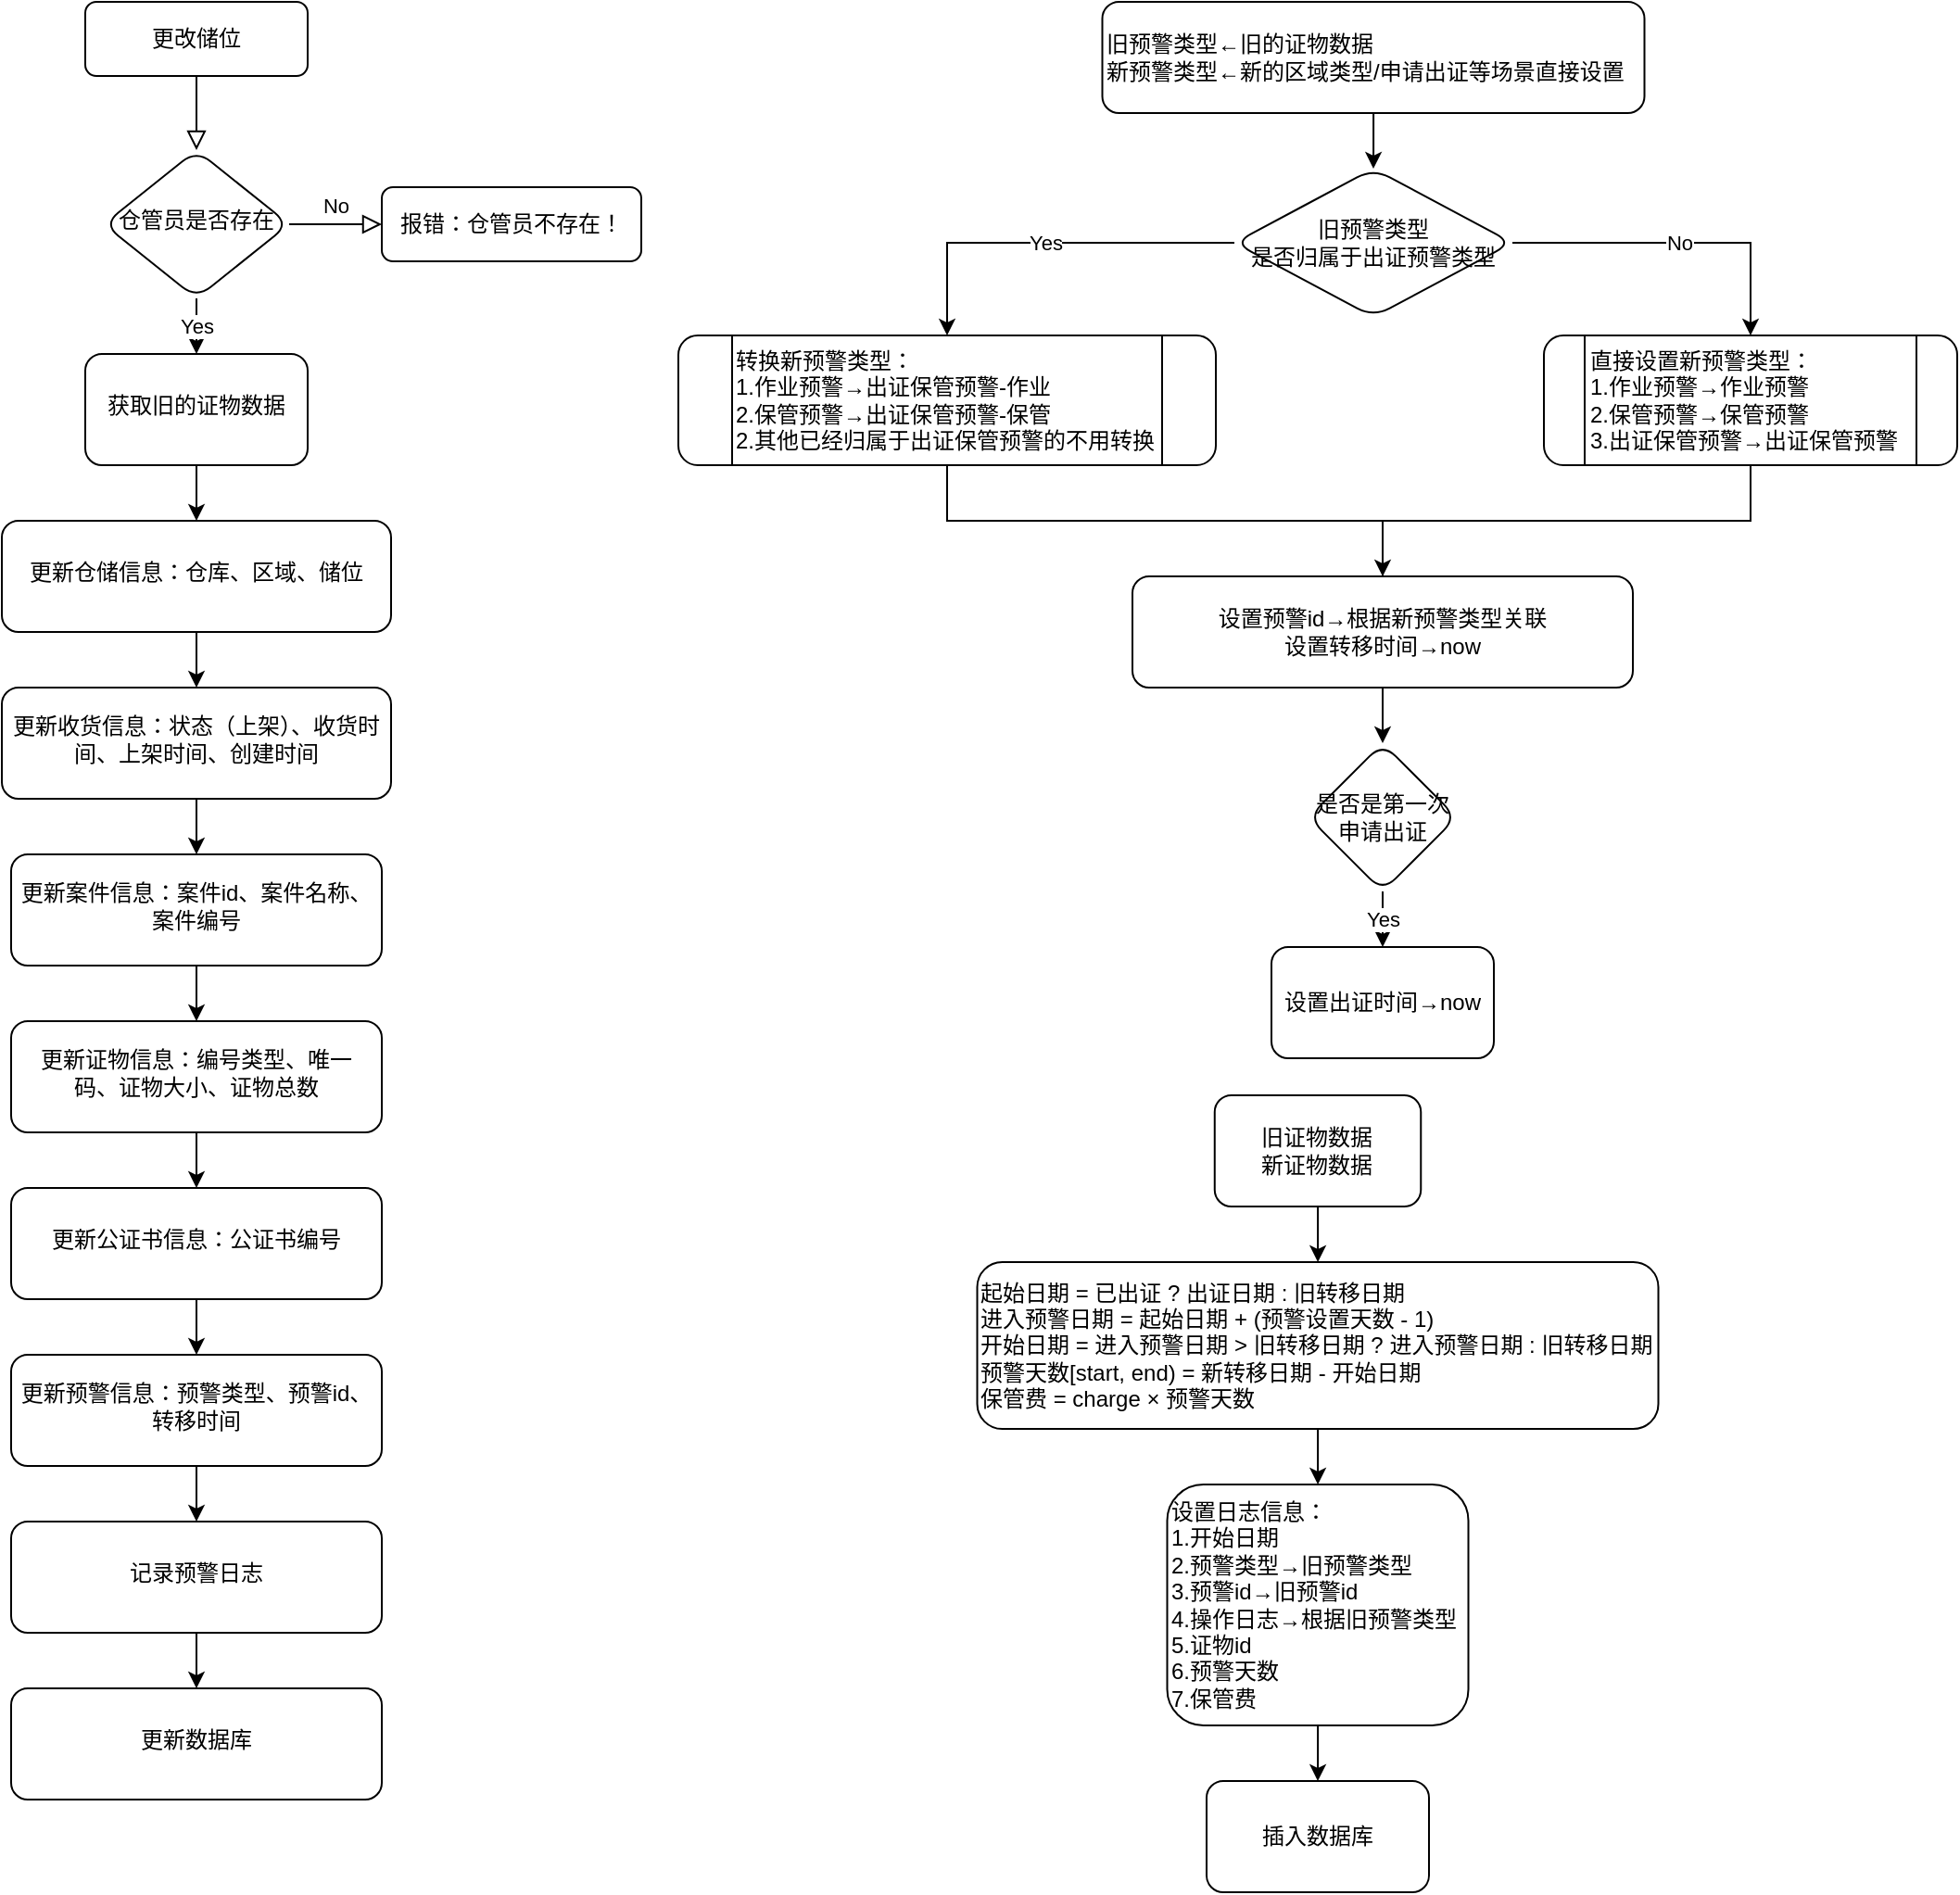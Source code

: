 <mxfile version="16.4.3" type="github">
  <diagram id="C5RBs43oDa-KdzZeNtuy" name="Page-1">
    <mxGraphModel dx="1185" dy="627" grid="1" gridSize="10" guides="1" tooltips="1" connect="1" arrows="1" fold="1" page="1" pageScale="1" pageWidth="827" pageHeight="1169" math="0" shadow="0">
      <root>
        <mxCell id="WIyWlLk6GJQsqaUBKTNV-0" />
        <mxCell id="WIyWlLk6GJQsqaUBKTNV-1" parent="WIyWlLk6GJQsqaUBKTNV-0" />
        <mxCell id="WIyWlLk6GJQsqaUBKTNV-2" value="" style="rounded=0;html=1;jettySize=auto;orthogonalLoop=1;fontSize=11;endArrow=block;endFill=0;endSize=8;strokeWidth=1;shadow=0;labelBackgroundColor=none;edgeStyle=orthogonalEdgeStyle;" parent="WIyWlLk6GJQsqaUBKTNV-1" source="WIyWlLk6GJQsqaUBKTNV-3" target="WIyWlLk6GJQsqaUBKTNV-6" edge="1">
          <mxGeometry relative="1" as="geometry" />
        </mxCell>
        <mxCell id="WIyWlLk6GJQsqaUBKTNV-3" value="更改储位" style="rounded=1;whiteSpace=wrap;html=1;fontSize=12;glass=0;strokeWidth=1;shadow=0;" parent="WIyWlLk6GJQsqaUBKTNV-1" vertex="1">
          <mxGeometry x="160" y="90" width="120" height="40" as="geometry" />
        </mxCell>
        <mxCell id="WIyWlLk6GJQsqaUBKTNV-5" value="No" style="edgeStyle=orthogonalEdgeStyle;rounded=0;html=1;jettySize=auto;orthogonalLoop=1;fontSize=11;endArrow=block;endFill=0;endSize=8;strokeWidth=1;shadow=0;labelBackgroundColor=none;" parent="WIyWlLk6GJQsqaUBKTNV-1" source="WIyWlLk6GJQsqaUBKTNV-6" target="WIyWlLk6GJQsqaUBKTNV-7" edge="1">
          <mxGeometry y="10" relative="1" as="geometry">
            <mxPoint as="offset" />
          </mxGeometry>
        </mxCell>
        <mxCell id="PesEr1MudBadnEUVHpRX-34" value="Yes" style="edgeStyle=orthogonalEdgeStyle;rounded=0;orthogonalLoop=1;jettySize=auto;html=1;" edge="1" parent="WIyWlLk6GJQsqaUBKTNV-1" source="WIyWlLk6GJQsqaUBKTNV-6" target="PesEr1MudBadnEUVHpRX-33">
          <mxGeometry relative="1" as="geometry" />
        </mxCell>
        <mxCell id="WIyWlLk6GJQsqaUBKTNV-6" value="仓管员是否存在" style="rhombus;whiteSpace=wrap;html=1;shadow=0;fontFamily=Helvetica;fontSize=12;align=center;strokeWidth=1;spacing=6;spacingTop=-4;rounded=1;" parent="WIyWlLk6GJQsqaUBKTNV-1" vertex="1">
          <mxGeometry x="170" y="170" width="100" height="80" as="geometry" />
        </mxCell>
        <mxCell id="WIyWlLk6GJQsqaUBKTNV-7" value="报错：仓管员不存在！" style="rounded=1;whiteSpace=wrap;html=1;fontSize=12;glass=0;strokeWidth=1;shadow=0;" parent="WIyWlLk6GJQsqaUBKTNV-1" vertex="1">
          <mxGeometry x="320" y="190" width="140" height="40" as="geometry" />
        </mxCell>
        <mxCell id="PesEr1MudBadnEUVHpRX-6" value="" style="edgeStyle=orthogonalEdgeStyle;rounded=0;orthogonalLoop=1;jettySize=auto;html=1;" edge="1" parent="WIyWlLk6GJQsqaUBKTNV-1" source="PesEr1MudBadnEUVHpRX-3" target="PesEr1MudBadnEUVHpRX-5">
          <mxGeometry relative="1" as="geometry" />
        </mxCell>
        <mxCell id="PesEr1MudBadnEUVHpRX-3" value="更新仓储信息：仓库、区域、储位" style="rounded=1;whiteSpace=wrap;html=1;shadow=0;strokeWidth=1;spacing=6;spacingTop=-4;" vertex="1" parent="WIyWlLk6GJQsqaUBKTNV-1">
          <mxGeometry x="115" y="370" width="210" height="60" as="geometry" />
        </mxCell>
        <mxCell id="PesEr1MudBadnEUVHpRX-8" value="" style="edgeStyle=orthogonalEdgeStyle;rounded=0;orthogonalLoop=1;jettySize=auto;html=1;" edge="1" parent="WIyWlLk6GJQsqaUBKTNV-1" source="PesEr1MudBadnEUVHpRX-5" target="PesEr1MudBadnEUVHpRX-7">
          <mxGeometry relative="1" as="geometry" />
        </mxCell>
        <mxCell id="PesEr1MudBadnEUVHpRX-5" value="更新收货信息：状态（上架）、收货时间、上架时间、创建时间" style="whiteSpace=wrap;html=1;rounded=1;shadow=0;strokeWidth=1;spacing=6;spacingTop=-4;" vertex="1" parent="WIyWlLk6GJQsqaUBKTNV-1">
          <mxGeometry x="115" y="460" width="210" height="60" as="geometry" />
        </mxCell>
        <mxCell id="PesEr1MudBadnEUVHpRX-10" value="" style="edgeStyle=orthogonalEdgeStyle;rounded=0;orthogonalLoop=1;jettySize=auto;html=1;" edge="1" parent="WIyWlLk6GJQsqaUBKTNV-1" source="PesEr1MudBadnEUVHpRX-7" target="PesEr1MudBadnEUVHpRX-9">
          <mxGeometry relative="1" as="geometry" />
        </mxCell>
        <mxCell id="PesEr1MudBadnEUVHpRX-7" value="更新案件信息：案件id、案件名称、案件编号" style="rounded=1;whiteSpace=wrap;html=1;shadow=0;strokeWidth=1;spacing=6;spacingTop=-4;" vertex="1" parent="WIyWlLk6GJQsqaUBKTNV-1">
          <mxGeometry x="120" y="550" width="200" height="60" as="geometry" />
        </mxCell>
        <mxCell id="PesEr1MudBadnEUVHpRX-12" value="" style="edgeStyle=orthogonalEdgeStyle;rounded=0;orthogonalLoop=1;jettySize=auto;html=1;" edge="1" parent="WIyWlLk6GJQsqaUBKTNV-1" source="PesEr1MudBadnEUVHpRX-9" target="PesEr1MudBadnEUVHpRX-11">
          <mxGeometry relative="1" as="geometry" />
        </mxCell>
        <mxCell id="PesEr1MudBadnEUVHpRX-9" value="更新证物信息：编号类型、唯一码、证物大小、证物总数" style="whiteSpace=wrap;html=1;rounded=1;shadow=0;strokeWidth=1;spacing=6;spacingTop=-4;" vertex="1" parent="WIyWlLk6GJQsqaUBKTNV-1">
          <mxGeometry x="120" y="640" width="200" height="60" as="geometry" />
        </mxCell>
        <mxCell id="PesEr1MudBadnEUVHpRX-14" value="" style="edgeStyle=orthogonalEdgeStyle;rounded=0;orthogonalLoop=1;jettySize=auto;html=1;" edge="1" parent="WIyWlLk6GJQsqaUBKTNV-1" source="PesEr1MudBadnEUVHpRX-11" target="PesEr1MudBadnEUVHpRX-13">
          <mxGeometry relative="1" as="geometry" />
        </mxCell>
        <mxCell id="PesEr1MudBadnEUVHpRX-11" value="更新公证书信息：公证书编号" style="whiteSpace=wrap;html=1;rounded=1;shadow=0;strokeWidth=1;spacing=6;spacingTop=-4;" vertex="1" parent="WIyWlLk6GJQsqaUBKTNV-1">
          <mxGeometry x="120" y="730" width="200" height="60" as="geometry" />
        </mxCell>
        <mxCell id="PesEr1MudBadnEUVHpRX-20" value="" style="edgeStyle=orthogonalEdgeStyle;rounded=0;orthogonalLoop=1;jettySize=auto;html=1;" edge="1" parent="WIyWlLk6GJQsqaUBKTNV-1" source="PesEr1MudBadnEUVHpRX-13" target="PesEr1MudBadnEUVHpRX-19">
          <mxGeometry relative="1" as="geometry" />
        </mxCell>
        <mxCell id="PesEr1MudBadnEUVHpRX-13" value="更新预警信息：预警类型、预警id、转移时间" style="whiteSpace=wrap;html=1;rounded=1;shadow=0;strokeWidth=1;spacing=6;spacingTop=-4;" vertex="1" parent="WIyWlLk6GJQsqaUBKTNV-1">
          <mxGeometry x="120" y="820" width="200" height="60" as="geometry" />
        </mxCell>
        <mxCell id="PesEr1MudBadnEUVHpRX-22" value="" style="edgeStyle=orthogonalEdgeStyle;rounded=0;orthogonalLoop=1;jettySize=auto;html=1;" edge="1" parent="WIyWlLk6GJQsqaUBKTNV-1" source="PesEr1MudBadnEUVHpRX-19" target="PesEr1MudBadnEUVHpRX-21">
          <mxGeometry relative="1" as="geometry" />
        </mxCell>
        <mxCell id="PesEr1MudBadnEUVHpRX-19" value="记录预警日志" style="whiteSpace=wrap;html=1;rounded=1;shadow=0;strokeWidth=1;spacing=6;spacingTop=-4;" vertex="1" parent="WIyWlLk6GJQsqaUBKTNV-1">
          <mxGeometry x="120" y="910" width="200" height="60" as="geometry" />
        </mxCell>
        <mxCell id="PesEr1MudBadnEUVHpRX-21" value="更新数据库" style="whiteSpace=wrap;html=1;rounded=1;shadow=0;strokeWidth=1;spacing=6;spacingTop=-4;" vertex="1" parent="WIyWlLk6GJQsqaUBKTNV-1">
          <mxGeometry x="120" y="1000" width="200" height="60" as="geometry" />
        </mxCell>
        <mxCell id="PesEr1MudBadnEUVHpRX-35" value="" style="edgeStyle=orthogonalEdgeStyle;rounded=0;orthogonalLoop=1;jettySize=auto;html=1;" edge="1" parent="WIyWlLk6GJQsqaUBKTNV-1" source="PesEr1MudBadnEUVHpRX-33" target="PesEr1MudBadnEUVHpRX-3">
          <mxGeometry relative="1" as="geometry" />
        </mxCell>
        <mxCell id="PesEr1MudBadnEUVHpRX-33" value="获取旧的证物数据" style="rounded=1;whiteSpace=wrap;html=1;shadow=0;strokeWidth=1;spacing=6;spacingTop=-4;" vertex="1" parent="WIyWlLk6GJQsqaUBKTNV-1">
          <mxGeometry x="160" y="280" width="120" height="60" as="geometry" />
        </mxCell>
        <mxCell id="PesEr1MudBadnEUVHpRX-41" value="" style="edgeStyle=orthogonalEdgeStyle;rounded=0;orthogonalLoop=1;jettySize=auto;html=1;" edge="1" parent="WIyWlLk6GJQsqaUBKTNV-1" source="PesEr1MudBadnEUVHpRX-39" target="PesEr1MudBadnEUVHpRX-40">
          <mxGeometry relative="1" as="geometry" />
        </mxCell>
        <mxCell id="PesEr1MudBadnEUVHpRX-39" value="&lt;div align=&quot;left&quot;&gt;旧预警类型←旧的证物数据&lt;/div&gt;&lt;div align=&quot;left&quot;&gt;新预警类型←新的区域类型/申请出证等场景直接设置&lt;/div&gt;" style="rounded=1;whiteSpace=wrap;html=1;fontSize=12;glass=0;strokeWidth=1;shadow=0;align=left;" vertex="1" parent="WIyWlLk6GJQsqaUBKTNV-1">
          <mxGeometry x="708.75" y="90" width="292.5" height="60" as="geometry" />
        </mxCell>
        <mxCell id="PesEr1MudBadnEUVHpRX-45" value="Yes" style="edgeStyle=orthogonalEdgeStyle;rounded=0;orthogonalLoop=1;jettySize=auto;html=1;" edge="1" parent="WIyWlLk6GJQsqaUBKTNV-1" source="PesEr1MudBadnEUVHpRX-40" target="PesEr1MudBadnEUVHpRX-44">
          <mxGeometry relative="1" as="geometry" />
        </mxCell>
        <mxCell id="PesEr1MudBadnEUVHpRX-47" value="No" style="edgeStyle=orthogonalEdgeStyle;rounded=0;orthogonalLoop=1;jettySize=auto;html=1;" edge="1" parent="WIyWlLk6GJQsqaUBKTNV-1" source="PesEr1MudBadnEUVHpRX-40" target="PesEr1MudBadnEUVHpRX-46">
          <mxGeometry relative="1" as="geometry" />
        </mxCell>
        <mxCell id="PesEr1MudBadnEUVHpRX-40" value="&lt;div&gt;旧预警类型&lt;/div&gt;&lt;div&gt;是否归属于出证预警类型&lt;/div&gt;" style="rhombus;whiteSpace=wrap;html=1;rounded=1;glass=0;strokeWidth=1;shadow=0;" vertex="1" parent="WIyWlLk6GJQsqaUBKTNV-1">
          <mxGeometry x="780" y="180" width="150" height="80" as="geometry" />
        </mxCell>
        <mxCell id="PesEr1MudBadnEUVHpRX-49" value="" style="edgeStyle=orthogonalEdgeStyle;rounded=0;orthogonalLoop=1;jettySize=auto;html=1;" edge="1" parent="WIyWlLk6GJQsqaUBKTNV-1" source="PesEr1MudBadnEUVHpRX-44" target="PesEr1MudBadnEUVHpRX-48">
          <mxGeometry relative="1" as="geometry">
            <Array as="points">
              <mxPoint x="625" y="370" />
              <mxPoint x="860" y="370" />
            </Array>
          </mxGeometry>
        </mxCell>
        <mxCell id="PesEr1MudBadnEUVHpRX-44" value="&lt;div&gt;转换新预警类型：&lt;/div&gt;&lt;div&gt;1.作业预警→出证保管预警-作业&lt;/div&gt;&lt;div&gt;2.保管预警→出证保管预警-保管&lt;/div&gt;&lt;div&gt;2.其他已经归属于出证保管预警的不用转换&lt;br&gt;&lt;/div&gt;" style="shape=process;whiteSpace=wrap;html=1;backgroundOutline=1;rounded=1;glass=0;strokeWidth=1;shadow=0;align=left;verticalAlign=top;" vertex="1" parent="WIyWlLk6GJQsqaUBKTNV-1">
          <mxGeometry x="480" y="270" width="290" height="70" as="geometry" />
        </mxCell>
        <mxCell id="PesEr1MudBadnEUVHpRX-50" style="edgeStyle=orthogonalEdgeStyle;rounded=0;orthogonalLoop=1;jettySize=auto;html=1;entryX=0.5;entryY=0;entryDx=0;entryDy=0;endArrow=none;endFill=0;" edge="1" parent="WIyWlLk6GJQsqaUBKTNV-1" source="PesEr1MudBadnEUVHpRX-46" target="PesEr1MudBadnEUVHpRX-48">
          <mxGeometry relative="1" as="geometry">
            <Array as="points">
              <mxPoint x="1059" y="370" />
              <mxPoint x="860" y="370" />
            </Array>
          </mxGeometry>
        </mxCell>
        <mxCell id="PesEr1MudBadnEUVHpRX-46" value="&lt;div&gt;直接设置新预警类型：&lt;/div&gt;&lt;div&gt;1.作业预警→作业预警&lt;/div&gt;&lt;div&gt;2.保管预警→保管预警&lt;/div&gt;&lt;div&gt;3.出证保管预警→出证保管预警&lt;br&gt;&lt;/div&gt;" style="shape=process;whiteSpace=wrap;html=1;backgroundOutline=1;rounded=1;glass=0;strokeWidth=1;shadow=0;align=left;verticalAlign=top;" vertex="1" parent="WIyWlLk6GJQsqaUBKTNV-1">
          <mxGeometry x="947" y="270" width="223" height="70" as="geometry" />
        </mxCell>
        <mxCell id="PesEr1MudBadnEUVHpRX-53" value="" style="edgeStyle=orthogonalEdgeStyle;rounded=0;orthogonalLoop=1;jettySize=auto;html=1;endArrow=classic;endFill=1;" edge="1" parent="WIyWlLk6GJQsqaUBKTNV-1" source="PesEr1MudBadnEUVHpRX-48" target="PesEr1MudBadnEUVHpRX-52">
          <mxGeometry relative="1" as="geometry" />
        </mxCell>
        <mxCell id="PesEr1MudBadnEUVHpRX-48" value="&lt;div&gt;设置预警id→根据新预警类型关联&lt;/div&gt;&lt;div&gt;设置转移时间→now&lt;br&gt;&lt;/div&gt;" style="whiteSpace=wrap;html=1;align=center;verticalAlign=middle;rounded=1;glass=0;strokeWidth=1;shadow=0;" vertex="1" parent="WIyWlLk6GJQsqaUBKTNV-1">
          <mxGeometry x="725" y="400" width="270" height="60" as="geometry" />
        </mxCell>
        <mxCell id="PesEr1MudBadnEUVHpRX-55" value="Yes" style="edgeStyle=orthogonalEdgeStyle;rounded=0;orthogonalLoop=1;jettySize=auto;html=1;endArrow=classic;endFill=1;" edge="1" parent="WIyWlLk6GJQsqaUBKTNV-1" source="PesEr1MudBadnEUVHpRX-52" target="PesEr1MudBadnEUVHpRX-54">
          <mxGeometry relative="1" as="geometry" />
        </mxCell>
        <mxCell id="PesEr1MudBadnEUVHpRX-52" value="是否是第一次申请出证" style="rhombus;whiteSpace=wrap;html=1;rounded=1;glass=0;strokeWidth=1;shadow=0;" vertex="1" parent="WIyWlLk6GJQsqaUBKTNV-1">
          <mxGeometry x="820" y="490" width="80" height="80" as="geometry" />
        </mxCell>
        <mxCell id="PesEr1MudBadnEUVHpRX-54" value="设置出证时间→now" style="whiteSpace=wrap;html=1;rounded=1;glass=0;strokeWidth=1;shadow=0;" vertex="1" parent="WIyWlLk6GJQsqaUBKTNV-1">
          <mxGeometry x="800" y="600" width="120" height="60" as="geometry" />
        </mxCell>
        <mxCell id="PesEr1MudBadnEUVHpRX-73" value="" style="edgeStyle=orthogonalEdgeStyle;rounded=0;orthogonalLoop=1;jettySize=auto;html=1;endArrow=classic;endFill=1;" edge="1" parent="WIyWlLk6GJQsqaUBKTNV-1" source="PesEr1MudBadnEUVHpRX-57" target="PesEr1MudBadnEUVHpRX-72">
          <mxGeometry relative="1" as="geometry" />
        </mxCell>
        <mxCell id="PesEr1MudBadnEUVHpRX-57" value="&lt;div&gt;起始日期 = 已出证 ? 出证日期 : 旧转移日期&lt;br&gt;&lt;/div&gt;&lt;div&gt;进入预警日期 = 起始日期 + (预警设置天数 - 1)&lt;/div&gt;&lt;div&gt;开始日期 = 进入预警日期 &amp;gt; 旧转移日期 ? 进入预警日期 : 旧转移日期&lt;/div&gt;&lt;div&gt;预警天数[start, end) = 新转移日期 - 开始日期&lt;/div&gt;&lt;div&gt;保管费 = charge × 预警天数&lt;br&gt;&lt;/div&gt;" style="rounded=1;whiteSpace=wrap;html=1;fontSize=12;glass=0;strokeWidth=1;shadow=0;align=left;" vertex="1" parent="WIyWlLk6GJQsqaUBKTNV-1">
          <mxGeometry x="641.25" y="770" width="367.5" height="90" as="geometry" />
        </mxCell>
        <mxCell id="PesEr1MudBadnEUVHpRX-71" value="" style="edgeStyle=orthogonalEdgeStyle;rounded=0;orthogonalLoop=1;jettySize=auto;html=1;endArrow=classic;endFill=1;" edge="1" parent="WIyWlLk6GJQsqaUBKTNV-1" source="PesEr1MudBadnEUVHpRX-70" target="PesEr1MudBadnEUVHpRX-57">
          <mxGeometry relative="1" as="geometry" />
        </mxCell>
        <mxCell id="PesEr1MudBadnEUVHpRX-70" value="&lt;div align=&quot;center&quot;&gt;旧证物数据&lt;/div&gt;&lt;div align=&quot;center&quot;&gt;新证物数据&lt;br&gt;&lt;/div&gt;" style="rounded=1;whiteSpace=wrap;html=1;fontSize=12;glass=0;strokeWidth=1;shadow=0;align=center;" vertex="1" parent="WIyWlLk6GJQsqaUBKTNV-1">
          <mxGeometry x="769.38" y="680" width="111.25" height="60" as="geometry" />
        </mxCell>
        <mxCell id="PesEr1MudBadnEUVHpRX-75" value="" style="edgeStyle=orthogonalEdgeStyle;rounded=0;orthogonalLoop=1;jettySize=auto;html=1;endArrow=classic;endFill=1;" edge="1" parent="WIyWlLk6GJQsqaUBKTNV-1" source="PesEr1MudBadnEUVHpRX-72" target="PesEr1MudBadnEUVHpRX-74">
          <mxGeometry relative="1" as="geometry" />
        </mxCell>
        <mxCell id="PesEr1MudBadnEUVHpRX-72" value="&lt;div align=&quot;left&quot;&gt;设置日志信息：&lt;/div&gt;&lt;div align=&quot;left&quot;&gt;1.开始日期&lt;/div&gt;&lt;div align=&quot;left&quot;&gt;2.预警类型→旧预警类型&lt;/div&gt;&lt;div align=&quot;left&quot;&gt;3.预警id→旧预警id&lt;/div&gt;&lt;div align=&quot;left&quot;&gt;4.操作日志→根据旧预警类型&lt;/div&gt;&lt;div align=&quot;left&quot;&gt;5.证物id&lt;/div&gt;&lt;div align=&quot;left&quot;&gt;6.预警天数&lt;/div&gt;&lt;div align=&quot;left&quot;&gt;7.保管费&lt;br&gt;&lt;/div&gt;" style="whiteSpace=wrap;html=1;rounded=1;glass=0;strokeWidth=1;shadow=0;align=left;" vertex="1" parent="WIyWlLk6GJQsqaUBKTNV-1">
          <mxGeometry x="743.75" y="890" width="162.5" height="130" as="geometry" />
        </mxCell>
        <mxCell id="PesEr1MudBadnEUVHpRX-74" value="&lt;div align=&quot;center&quot;&gt;插入数据库&lt;br&gt;&lt;/div&gt;" style="whiteSpace=wrap;html=1;align=center;rounded=1;glass=0;strokeWidth=1;shadow=0;" vertex="1" parent="WIyWlLk6GJQsqaUBKTNV-1">
          <mxGeometry x="765" y="1050" width="120" height="60" as="geometry" />
        </mxCell>
      </root>
    </mxGraphModel>
  </diagram>
</mxfile>
